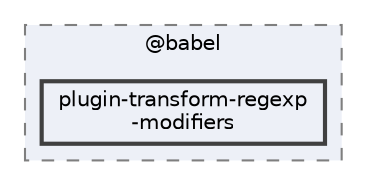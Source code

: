 digraph "C:/Users/arisc/OneDrive/Documents/GitHub/FINAL/EcoEats-Project/node_modules/@babel/plugin-transform-regexp-modifiers"
{
 // LATEX_PDF_SIZE
  bgcolor="transparent";
  edge [fontname=Helvetica,fontsize=10,labelfontname=Helvetica,labelfontsize=10];
  node [fontname=Helvetica,fontsize=10,shape=box,height=0.2,width=0.4];
  compound=true
  subgraph clusterdir_722061c1cf8b4789a21e021c5ce72eb2 {
    graph [ bgcolor="#edf0f7", pencolor="grey50", label="@babel", fontname=Helvetica,fontsize=10 style="filled,dashed", URL="dir_722061c1cf8b4789a21e021c5ce72eb2.html",tooltip=""]
  dir_06c68fc87d1da3a2d11d926b573a7f26 [label="plugin-transform-regexp\l-modifiers", fillcolor="#edf0f7", color="grey25", style="filled,bold", URL="dir_06c68fc87d1da3a2d11d926b573a7f26.html",tooltip=""];
  }
}
